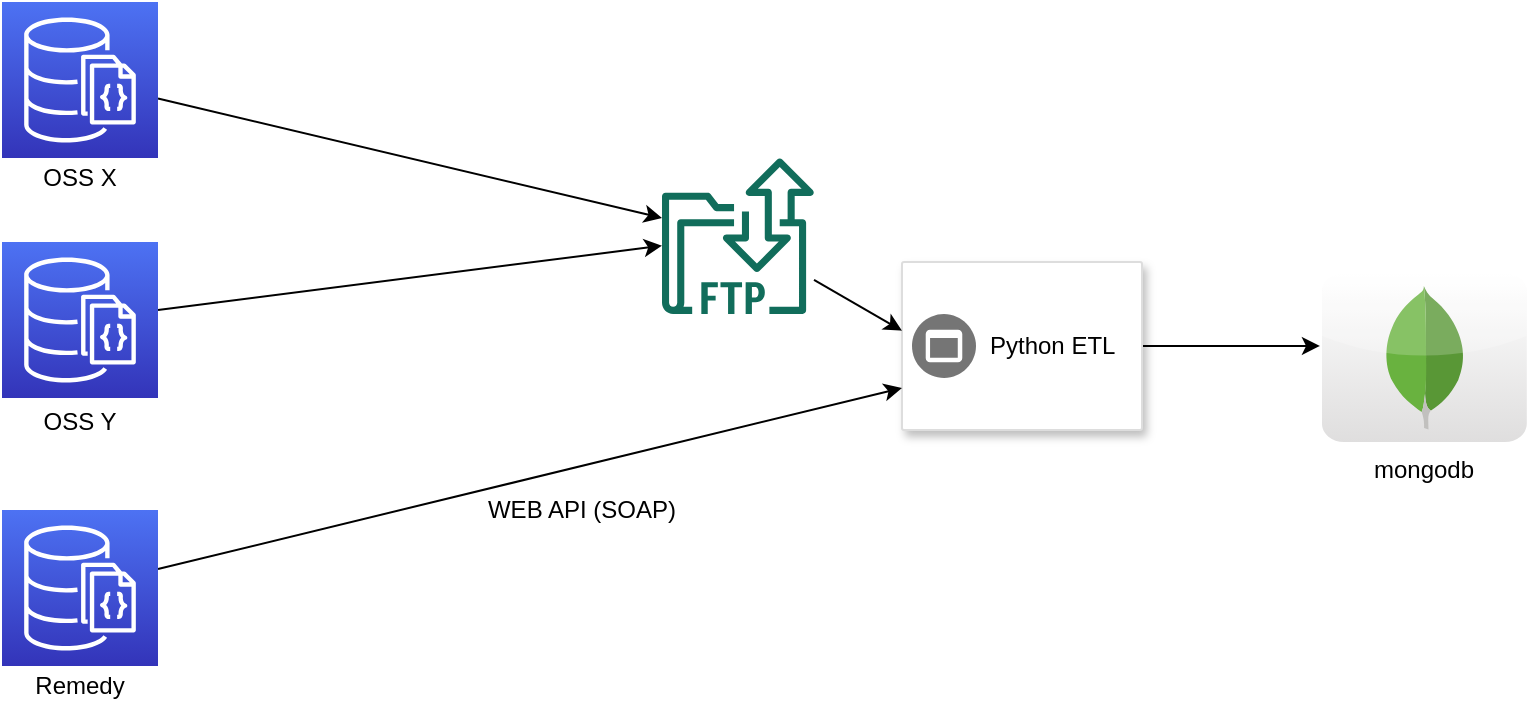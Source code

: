 <mxfile version="13.8.3" type="github">
  <diagram id="f106602c-feb2-e66a-4537-3a34d633f6aa" name="Page-1">
    <mxGraphModel dx="796" dy="492" grid="1" gridSize="10" guides="1" tooltips="1" connect="1" arrows="1" fold="1" page="1" pageScale="1" pageWidth="1169" pageHeight="827" background="#ffffff" math="0" shadow="0">
      <root>
        <mxCell id="0" />
        <mxCell id="1" parent="0" />
        <mxCell id="4b3UzkyeqskLnX6JOp6j-1044" style="edgeStyle=none;rounded=0;orthogonalLoop=1;jettySize=auto;html=1;entryX=-0.01;entryY=0.431;entryDx=0;entryDy=0;entryPerimeter=0;" edge="1" parent="1" source="dStMWNxRlU4IX113jJQJ-1086" target="4b3UzkyeqskLnX6JOp6j-1043">
          <mxGeometry relative="1" as="geometry" />
        </mxCell>
        <mxCell id="dStMWNxRlU4IX113jJQJ-1086" value="" style="strokeColor=#dddddd;shadow=1;strokeWidth=1;rounded=1;absoluteArcSize=1;arcSize=2;" parent="1" vertex="1">
          <mxGeometry x="610" y="290" width="120" height="84" as="geometry" />
        </mxCell>
        <mxCell id="dStMWNxRlU4IX113jJQJ-1087" value="Python ETL" style="dashed=0;connectable=0;html=1;fillColor=#757575;strokeColor=none;shape=mxgraph.gcp2.frontend_platform_services;part=1;labelPosition=right;verticalLabelPosition=middle;align=left;verticalAlign=middle;spacingLeft=5;fontSize=12;" parent="dStMWNxRlU4IX113jJQJ-1086" vertex="1">
          <mxGeometry y="0.5" width="32" height="32" relative="1" as="geometry">
            <mxPoint x="5" y="-16" as="offset" />
          </mxGeometry>
        </mxCell>
        <mxCell id="R1kUYHf35iSLetamCmk0-1066" value="" style="shape=image;html=1;verticalAlign=top;verticalLabelPosition=bottom;labelBackgroundColor=#ffffff;imageAspect=0;aspect=fixed;image=https://cdn2.iconfinder.com/data/icons/well-known-1/1024/Python-128.png" parent="dStMWNxRlU4IX113jJQJ-1086" vertex="1">
          <mxGeometry x="84" y="51.927" width="22.604" height="22.604" as="geometry" />
        </mxCell>
        <mxCell id="4b3UzkyeqskLnX6JOp6j-1038" style="edgeStyle=none;rounded=0;orthogonalLoop=1;jettySize=auto;html=1;" edge="1" parent="1" source="4whg9rzmziN6gf8FuwX8-1042" target="4b3UzkyeqskLnX6JOp6j-1037">
          <mxGeometry relative="1" as="geometry" />
        </mxCell>
        <mxCell id="4whg9rzmziN6gf8FuwX8-1042" value="" style="outlineConnect=0;fontColor=#232F3E;gradientColor=#4D72F3;gradientDirection=north;fillColor=#3334B9;strokeColor=#ffffff;dashed=0;verticalLabelPosition=bottom;verticalAlign=top;align=center;html=1;fontSize=12;fontStyle=0;aspect=fixed;shape=mxgraph.aws4.resourceIcon;resIcon=mxgraph.aws4.documentdb_with_mongodb_compatibility;" parent="1" vertex="1">
          <mxGeometry x="160" y="160" width="78" height="78" as="geometry" />
        </mxCell>
        <mxCell id="4b3UzkyeqskLnX6JOp6j-1039" style="edgeStyle=none;rounded=0;orthogonalLoop=1;jettySize=auto;html=1;" edge="1" parent="1" source="4whg9rzmziN6gf8FuwX8-1043" target="4b3UzkyeqskLnX6JOp6j-1037">
          <mxGeometry relative="1" as="geometry">
            <mxPoint x="490" y="319" as="targetPoint" />
          </mxGeometry>
        </mxCell>
        <mxCell id="4whg9rzmziN6gf8FuwX8-1043" value="" style="outlineConnect=0;fontColor=#232F3E;gradientColor=#4D72F3;gradientDirection=north;fillColor=#3334B9;strokeColor=#ffffff;dashed=0;verticalLabelPosition=bottom;verticalAlign=top;align=center;html=1;fontSize=12;fontStyle=0;aspect=fixed;shape=mxgraph.aws4.resourceIcon;resIcon=mxgraph.aws4.documentdb_with_mongodb_compatibility;" parent="1" vertex="1">
          <mxGeometry x="160" y="280" width="78" height="78" as="geometry" />
        </mxCell>
        <mxCell id="4whg9rzmziN6gf8FuwX8-1046" value="OSS X" style="text;html=1;strokeColor=none;fillColor=none;align=center;verticalAlign=middle;whiteSpace=wrap;rounded=0;" parent="1" vertex="1">
          <mxGeometry x="179" y="238" width="40" height="20" as="geometry" />
        </mxCell>
        <mxCell id="4whg9rzmziN6gf8FuwX8-1047" value="OSS Y" style="text;html=1;strokeColor=none;fillColor=none;align=center;verticalAlign=middle;whiteSpace=wrap;rounded=0;" parent="1" vertex="1">
          <mxGeometry x="179" y="360" width="40" height="20" as="geometry" />
        </mxCell>
        <mxCell id="4b3UzkyeqskLnX6JOp6j-1042" style="edgeStyle=none;rounded=0;orthogonalLoop=1;jettySize=auto;html=1;entryX=0;entryY=0.75;entryDx=0;entryDy=0;" edge="1" parent="1" source="3dFaudVvByYtuBuP8Ixg-1055" target="dStMWNxRlU4IX113jJQJ-1086">
          <mxGeometry relative="1" as="geometry" />
        </mxCell>
        <mxCell id="3dFaudVvByYtuBuP8Ixg-1055" value="" style="outlineConnect=0;fontColor=#232F3E;gradientColor=#4D72F3;gradientDirection=north;fillColor=#3334B9;strokeColor=#ffffff;dashed=0;verticalLabelPosition=bottom;verticalAlign=top;align=center;html=1;fontSize=12;fontStyle=0;aspect=fixed;shape=mxgraph.aws4.resourceIcon;resIcon=mxgraph.aws4.documentdb_with_mongodb_compatibility;" parent="1" vertex="1">
          <mxGeometry x="160" y="414" width="78" height="78" as="geometry" />
        </mxCell>
        <mxCell id="3dFaudVvByYtuBuP8Ixg-1057" value="Remedy" style="text;html=1;strokeColor=none;fillColor=none;align=center;verticalAlign=middle;whiteSpace=wrap;rounded=0;" parent="1" vertex="1">
          <mxGeometry x="179" y="492" width="40" height="20" as="geometry" />
        </mxCell>
        <mxCell id="4b3UzkyeqskLnX6JOp6j-1040" style="edgeStyle=none;rounded=0;orthogonalLoop=1;jettySize=auto;html=1;entryX=0;entryY=0.409;entryDx=0;entryDy=0;entryPerimeter=0;" edge="1" parent="1" source="4b3UzkyeqskLnX6JOp6j-1037" target="dStMWNxRlU4IX113jJQJ-1086">
          <mxGeometry relative="1" as="geometry" />
        </mxCell>
        <mxCell id="4b3UzkyeqskLnX6JOp6j-1037" value="" style="outlineConnect=0;fontColor=#232F3E;gradientColor=none;fillColor=#116D5B;strokeColor=none;dashed=0;verticalLabelPosition=bottom;verticalAlign=top;align=center;html=1;fontSize=12;fontStyle=0;aspect=fixed;shape=mxgraph.aws4.transfer_for_ftp_resource;" vertex="1" parent="1">
          <mxGeometry x="490" y="238" width="76" height="78" as="geometry" />
        </mxCell>
        <mxCell id="4b3UzkyeqskLnX6JOp6j-1043" value="" style="dashed=0;outlineConnect=0;html=1;align=center;labelPosition=center;verticalLabelPosition=bottom;verticalAlign=top;shape=mxgraph.webicons.mongodb;gradientColor=#DFDEDE" vertex="1" parent="1">
          <mxGeometry x="820" y="295.6" width="102.4" height="84.4" as="geometry" />
        </mxCell>
        <mxCell id="4b3UzkyeqskLnX6JOp6j-1046" value="WEB API (SOAP) " style="text;html=1;strokeColor=none;fillColor=none;align=center;verticalAlign=middle;whiteSpace=wrap;rounded=0;" vertex="1" parent="1">
          <mxGeometry x="400" y="404" width="100" height="20" as="geometry" />
        </mxCell>
        <mxCell id="4b3UzkyeqskLnX6JOp6j-1047" value="mongodb" style="text;html=1;strokeColor=none;fillColor=none;align=center;verticalAlign=middle;whiteSpace=wrap;rounded=0;" vertex="1" parent="1">
          <mxGeometry x="851.2" y="384" width="40" height="20" as="geometry" />
        </mxCell>
      </root>
    </mxGraphModel>
  </diagram>
</mxfile>
